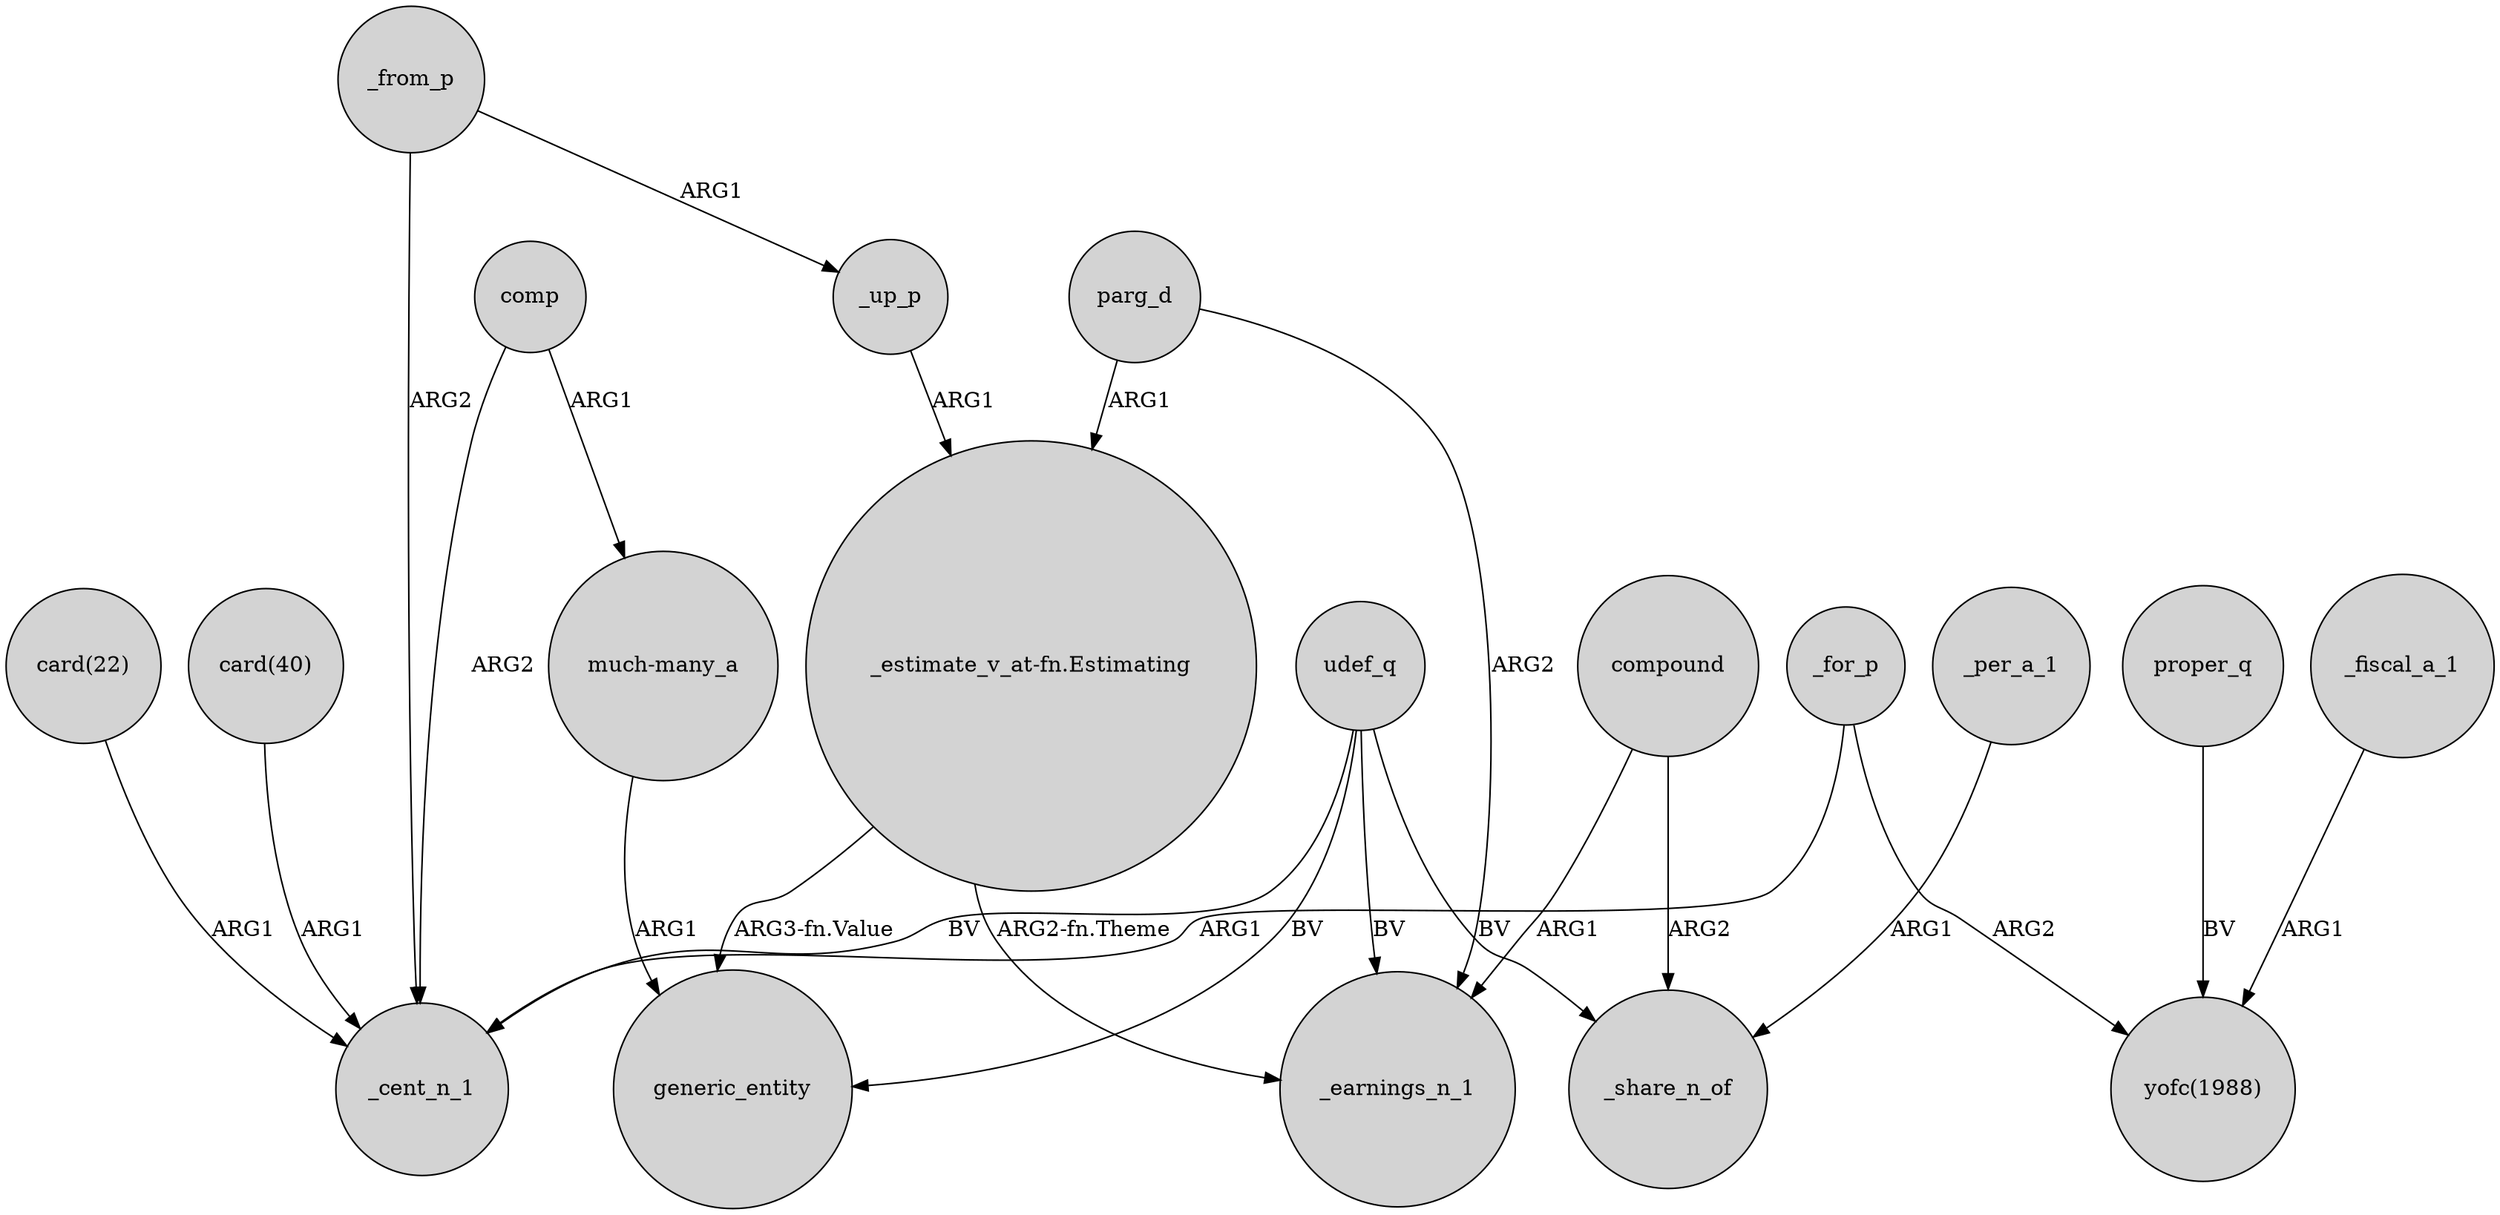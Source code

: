 digraph {
	node [shape=circle style=filled]
	udef_q -> generic_entity [label=BV]
	"card(22)" -> _cent_n_1 [label=ARG1]
	"much-many_a" -> generic_entity [label=ARG1]
	comp -> _cent_n_1 [label=ARG2]
	udef_q -> _earnings_n_1 [label=BV]
	compound -> _earnings_n_1 [label=ARG1]
	_per_a_1 -> _share_n_of [label=ARG1]
	"card(40)" -> _cent_n_1 [label=ARG1]
	_from_p -> _up_p [label=ARG1]
	compound -> _share_n_of [label=ARG2]
	udef_q -> _cent_n_1 [label=BV]
	_for_p -> _cent_n_1 [label=ARG1]
	_from_p -> _cent_n_1 [label=ARG2]
	comp -> "much-many_a" [label=ARG1]
	"_estimate_v_at-fn.Estimating" -> _earnings_n_1 [label="ARG2-fn.Theme"]
	proper_q -> "yofc(1988)" [label=BV]
	parg_d -> _earnings_n_1 [label=ARG2]
	udef_q -> _share_n_of [label=BV]
	_fiscal_a_1 -> "yofc(1988)" [label=ARG1]
	parg_d -> "_estimate_v_at-fn.Estimating" [label=ARG1]
	"_estimate_v_at-fn.Estimating" -> generic_entity [label="ARG3-fn.Value"]
	_for_p -> "yofc(1988)" [label=ARG2]
	_up_p -> "_estimate_v_at-fn.Estimating" [label=ARG1]
}
